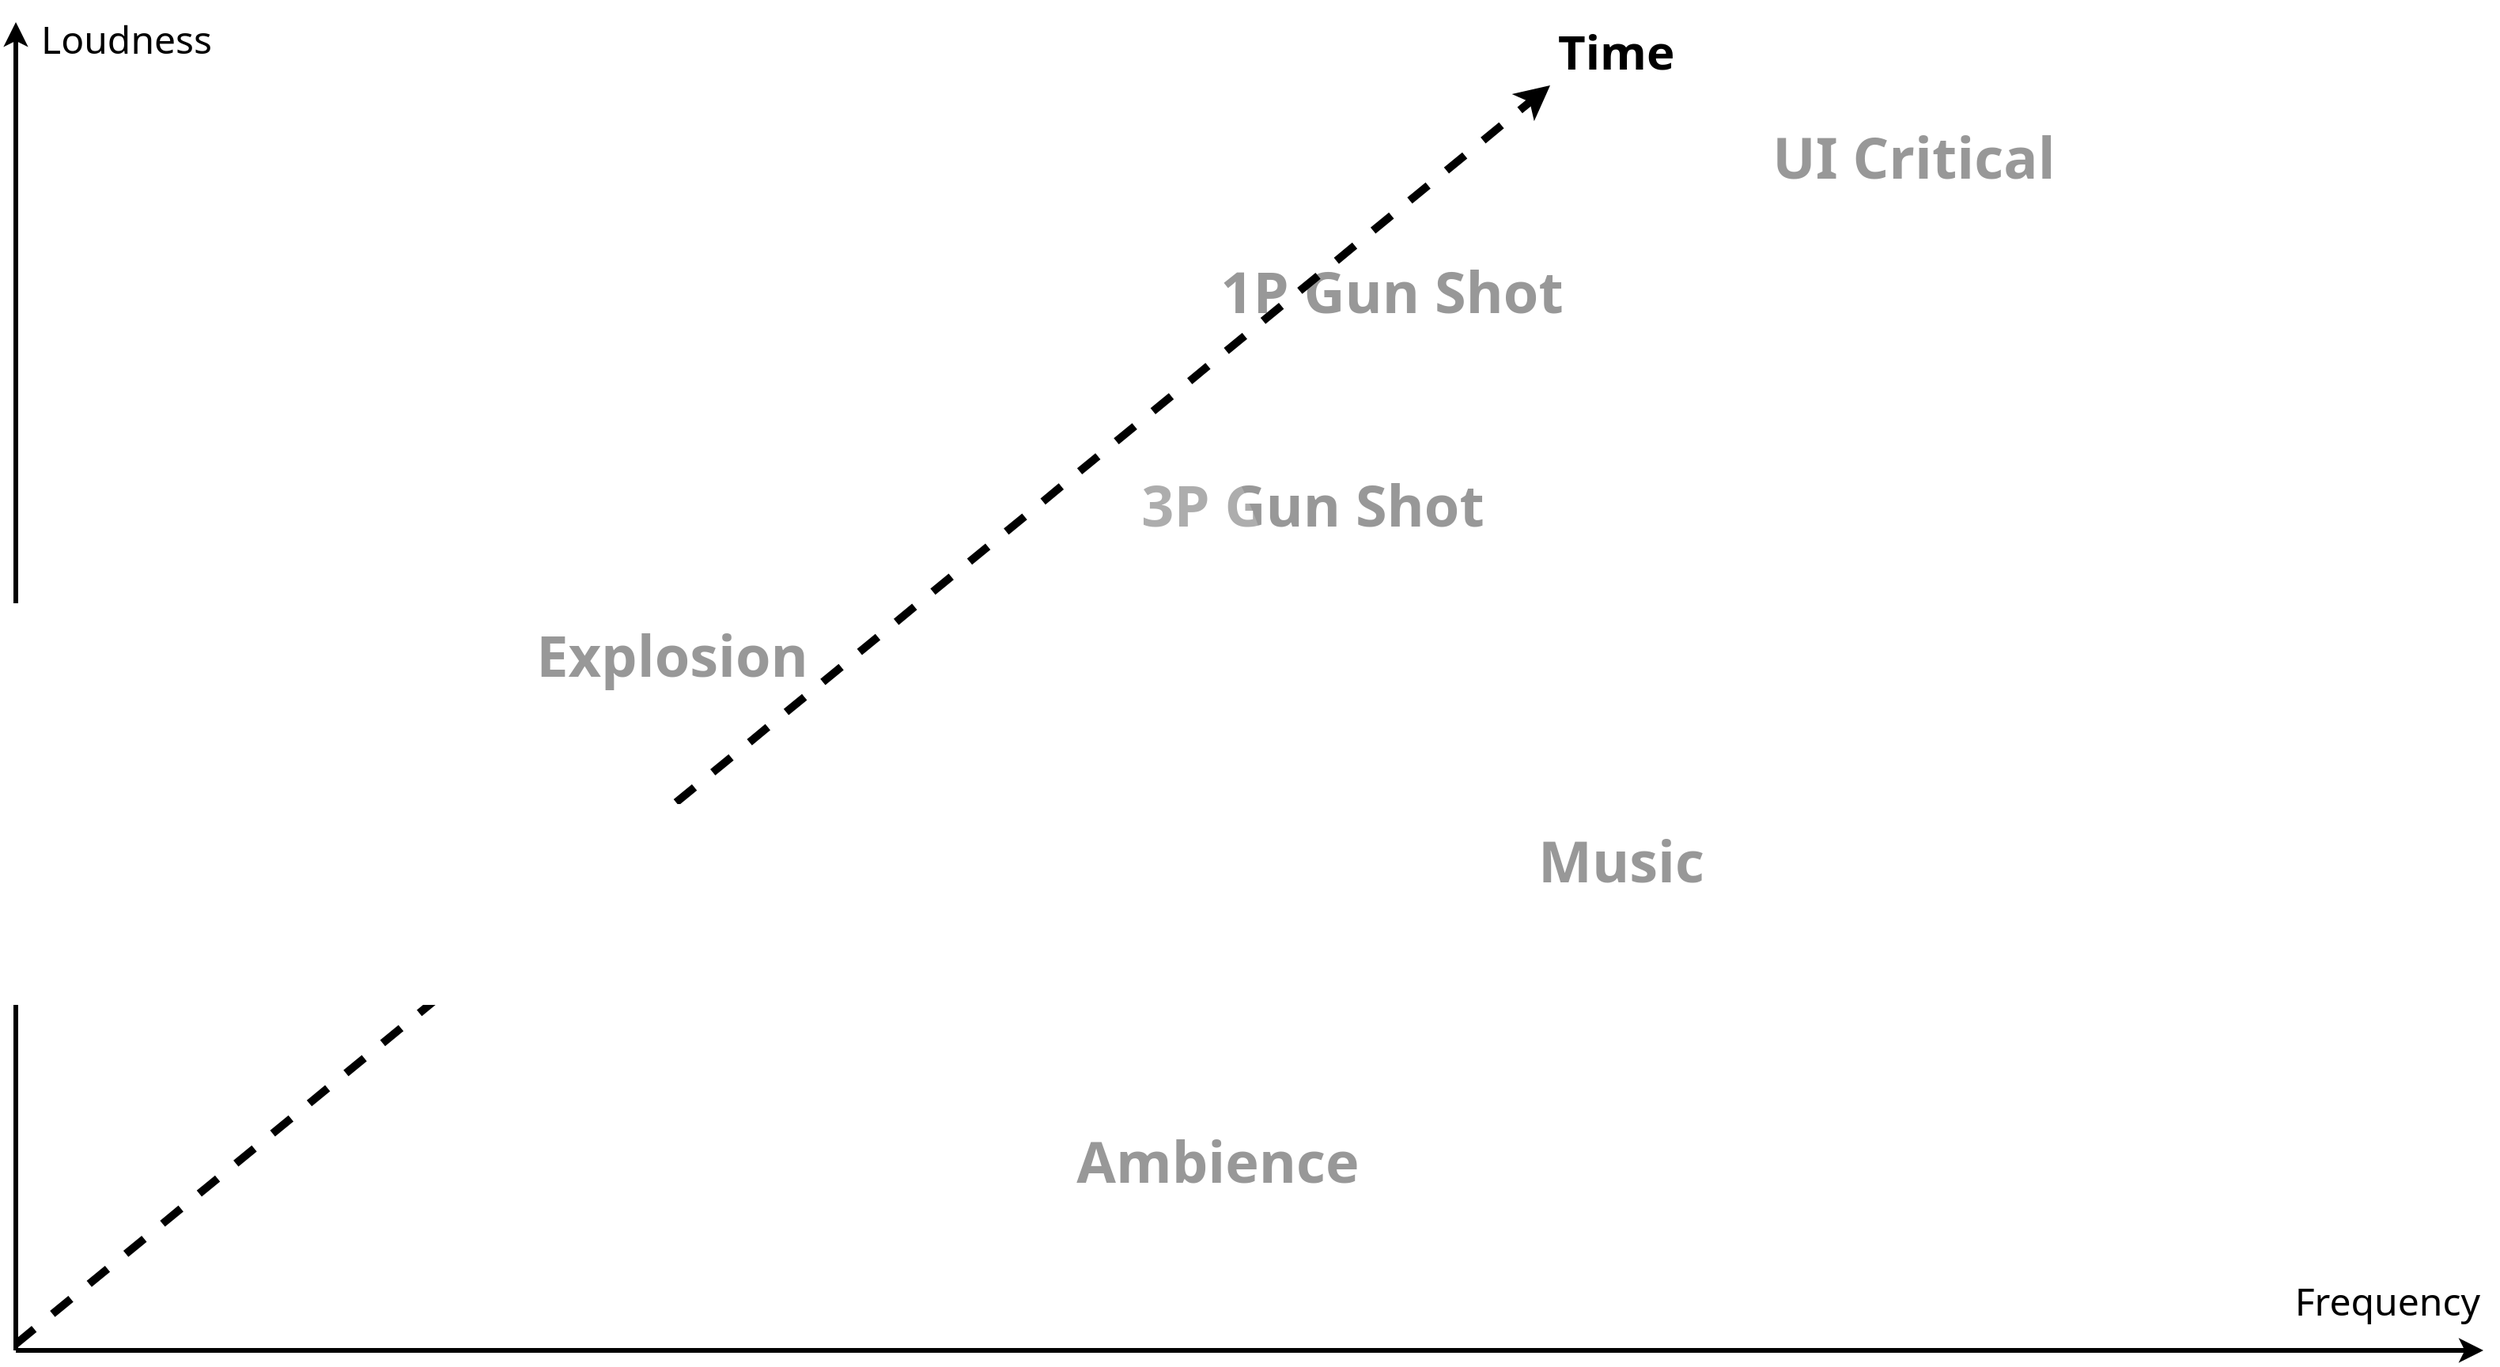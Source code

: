 <mxfile version="27.0.2">
  <diagram name="Page-1" id="x8fBk7MQE1kxmY3nRWrV">
    <mxGraphModel dx="880" dy="1456" grid="1" gridSize="10" guides="0" tooltips="1" connect="0" arrows="0" fold="1" page="1" pageScale="1" pageWidth="1920" pageHeight="1080" math="0" shadow="0">
      <root>
        <mxCell id="0" />
        <mxCell id="1" value="A" parent="0" visible="0" />
        <mxCell id="YIwaUXupgG63SPLAdWT4-1" value="" style="endArrow=classic;html=1;rounded=0;strokeWidth=3;movable=1;resizable=1;rotatable=1;deletable=1;editable=1;locked=0;connectable=1;" edge="1" parent="1">
          <mxGeometry width="50" height="50" relative="1" as="geometry">
            <mxPoint x="160" y="960" as="sourcePoint" />
            <mxPoint x="1720" y="960" as="targetPoint" />
          </mxGeometry>
        </mxCell>
        <mxCell id="YIwaUXupgG63SPLAdWT4-2" value="" style="endArrow=classic;html=1;rounded=0;strokeWidth=3;movable=1;resizable=1;rotatable=1;deletable=1;editable=1;locked=0;connectable=1;" edge="1" parent="1">
          <mxGeometry width="50" height="50" relative="1" as="geometry">
            <mxPoint x="160" y="960" as="sourcePoint" />
            <mxPoint x="160" y="120" as="targetPoint" />
          </mxGeometry>
        </mxCell>
        <mxCell id="YIwaUXupgG63SPLAdWT4-3" value="Loudness" style="text;html=1;align=left;verticalAlign=middle;whiteSpace=wrap;rounded=0;fontSize=24;movable=1;resizable=1;rotatable=1;deletable=1;editable=1;locked=0;connectable=1;fontFamily=Noto Sans;fontSource=https%3A%2F%2Ffonts.googleapis.com%2Fcss%3Ffamily%3DNoto%2BSans;" vertex="1" parent="1">
          <mxGeometry x="174" y="106" width="150" height="50" as="geometry" />
        </mxCell>
        <mxCell id="YIwaUXupgG63SPLAdWT4-4" value="Frequency" style="text;html=1;align=right;verticalAlign=middle;whiteSpace=wrap;rounded=0;fontSize=24;movable=1;resizable=1;rotatable=1;deletable=1;editable=1;locked=0;connectable=1;fontFamily=Noto Sans;fontSource=https%3A%2F%2Ffonts.googleapis.com%2Fcss%3Ffamily%3DNoto%2BSans;" vertex="1" parent="1">
          <mxGeometry x="1570" y="904" width="150" height="50" as="geometry" />
        </mxCell>
        <mxCell id="YIwaUXupgG63SPLAdWT4-7" value="Music" style="ellipse;whiteSpace=wrap;html=1;fillColor=light-dark(#FFFFFF,#6600CC);fontSize=36;fontStyle=1;fontFamily=Noto Sans;fontSource=https%3A%2F%2Ffonts.googleapis.com%2Fcss%3Ffamily%3DNoto%2BSans;strokeColor=none;opacity=50;movable=1;resizable=1;rotatable=1;deletable=1;editable=1;locked=0;connectable=1;" vertex="1" parent="1">
          <mxGeometry x="810" y="450" width="730" height="400" as="geometry" />
        </mxCell>
        <mxCell id="YIwaUXupgG63SPLAdWT4-9" value="3P Gun Shot" style="ellipse;whiteSpace=wrap;html=1;fillColor=light-dark(#FFFFFF,#FF6666);fontSize=36;fontStyle=1;fontFamily=Noto Sans;fontSource=https%3A%2F%2Ffonts.googleapis.com%2Fcss%3Ffamily%3DNoto%2BSans;strokeColor=none;opacity=50;movable=1;resizable=1;rotatable=1;deletable=1;editable=1;locked=0;connectable=1;" vertex="1" parent="1">
          <mxGeometry x="510" y="360" width="940" height="130" as="geometry" />
        </mxCell>
        <mxCell id="YIwaUXupgG63SPLAdWT4-8" value="1P Gun Shot" style="ellipse;whiteSpace=wrap;html=1;fillColor=light-dark(#FFFFFF,#FF0000);fontSize=36;fontStyle=1;fontFamily=Noto Sans;fontSource=https%3A%2F%2Ffonts.googleapis.com%2Fcss%3Ffamily%3DNoto%2BSans;strokeColor=none;opacity=50;movable=1;resizable=1;rotatable=1;deletable=1;editable=1;locked=0;connectable=1;" vertex="1" parent="1">
          <mxGeometry x="580" y="190" width="900" height="200" as="geometry" />
        </mxCell>
        <mxCell id="YIwaUXupgG63SPLAdWT4-11" value="Explosion" style="ellipse;whiteSpace=wrap;html=1;fillColor=light-dark(#FFFFFF,#3333FF);fontSize=36;fontStyle=1;fontFamily=Noto Sans;fontSource=https%3A%2F%2Ffonts.googleapis.com%2Fcss%3Ffamily%3DNoto%2BSans;strokeColor=none;opacity=50;movable=1;resizable=1;rotatable=1;deletable=1;editable=1;locked=0;connectable=1;" vertex="1" parent="1">
          <mxGeometry x="190" y="220" width="770" height="600" as="geometry" />
        </mxCell>
        <mxCell id="YIwaUXupgG63SPLAdWT4-6" value="Ambience" style="ellipse;whiteSpace=wrap;html=1;fillColor=light-dark(#FFFFFF,#CC6600);fontSize=36;fontStyle=1;fontFamily=Noto Sans;fontSource=https%3A%2F%2Ffonts.googleapis.com%2Fcss%3Ffamily%3DNoto%2BSans;strokeColor=none;opacity=50;movable=1;resizable=1;rotatable=1;deletable=1;editable=1;locked=0;connectable=1;" vertex="1" parent="1">
          <mxGeometry x="240" y="780" width="1360" height="120" as="geometry" />
        </mxCell>
        <mxCell id="YIwaUXupgG63SPLAdWT4-10" value="UI Critical" style="ellipse;whiteSpace=wrap;html=1;fillColor=light-dark(#FFFFFF,#FFFF00);fontSize=36;fontStyle=1;fontFamily=Noto Sans;fontSource=https%3A%2F%2Ffonts.googleapis.com%2Fcss%3Ffamily%3DNoto%2BSans;strokeColor=none;opacity=50;movable=1;resizable=1;rotatable=1;deletable=1;editable=1;locked=0;connectable=1;" vertex="1" parent="1">
          <mxGeometry x="1220" y="130" width="280" height="150" as="geometry" />
        </mxCell>
        <mxCell id="YIwaUXupgG63SPLAdWT4-13" value="B" parent="0" />
        <mxCell id="YIwaUXupgG63SPLAdWT4-14" value="" style="endArrow=classic;html=1;rounded=0;strokeWidth=3;movable=1;resizable=1;rotatable=1;deletable=1;editable=1;locked=0;connectable=1;" edge="1" parent="YIwaUXupgG63SPLAdWT4-13">
          <mxGeometry width="50" height="50" relative="1" as="geometry">
            <mxPoint x="2080" y="960" as="sourcePoint" />
            <mxPoint x="3640" y="960" as="targetPoint" />
          </mxGeometry>
        </mxCell>
        <mxCell id="YIwaUXupgG63SPLAdWT4-15" value="" style="endArrow=classic;html=1;rounded=0;strokeWidth=3;movable=1;resizable=1;rotatable=1;deletable=1;editable=1;locked=0;connectable=1;" edge="1" parent="YIwaUXupgG63SPLAdWT4-13">
          <mxGeometry width="50" height="50" relative="1" as="geometry">
            <mxPoint x="2080" y="960" as="sourcePoint" />
            <mxPoint x="2080" y="120" as="targetPoint" />
          </mxGeometry>
        </mxCell>
        <mxCell id="YIwaUXupgG63SPLAdWT4-16" value="Loudness" style="text;html=1;align=left;verticalAlign=middle;whiteSpace=wrap;rounded=0;fontSize=24;movable=1;resizable=1;rotatable=1;deletable=1;editable=1;locked=0;connectable=1;fontFamily=Noto Sans;fontSource=https%3A%2F%2Ffonts.googleapis.com%2Fcss%3Ffamily%3DNoto%2BSans;" vertex="1" parent="YIwaUXupgG63SPLAdWT4-13">
          <mxGeometry x="2094" y="106" width="150" height="50" as="geometry" />
        </mxCell>
        <mxCell id="YIwaUXupgG63SPLAdWT4-17" value="Frequency" style="text;html=1;align=right;verticalAlign=middle;whiteSpace=wrap;rounded=0;fontSize=24;movable=1;resizable=1;rotatable=1;deletable=1;editable=1;locked=0;connectable=1;fontFamily=Noto Sans;fontSource=https%3A%2F%2Ffonts.googleapis.com%2Fcss%3Ffamily%3DNoto%2BSans;" vertex="1" parent="YIwaUXupgG63SPLAdWT4-13">
          <mxGeometry x="3490" y="904" width="150" height="50" as="geometry" />
        </mxCell>
        <mxCell id="YIwaUXupgG63SPLAdWT4-18" value="Music" style="ellipse;whiteSpace=wrap;html=1;fillColor=light-dark(#FFFFFF,#6600CC);fontSize=36;fontStyle=1;fontFamily=Noto Sans;fontSource=https%3A%2F%2Ffonts.googleapis.com%2Fcss%3Ffamily%3DNoto%2BSans;strokeColor=none;opacity=20;movable=1;resizable=1;rotatable=1;deletable=1;editable=1;locked=0;connectable=1;textOpacity=40;" vertex="1" parent="YIwaUXupgG63SPLAdWT4-13">
          <mxGeometry x="2730" y="450" width="730" height="400" as="geometry" />
        </mxCell>
        <mxCell id="YIwaUXupgG63SPLAdWT4-19" value="3P Gun Shot" style="ellipse;whiteSpace=wrap;html=1;fillColor=light-dark(#FFFFFF,#FF6666);fontSize=36;fontStyle=1;fontFamily=Noto Sans;fontSource=https%3A%2F%2Ffonts.googleapis.com%2Fcss%3Ffamily%3DNoto%2BSans;strokeColor=none;opacity=20;movable=1;resizable=1;rotatable=1;deletable=1;editable=1;locked=0;connectable=1;textOpacity=40;" vertex="1" parent="YIwaUXupgG63SPLAdWT4-13">
          <mxGeometry x="2430" y="360" width="940" height="130" as="geometry" />
        </mxCell>
        <mxCell id="YIwaUXupgG63SPLAdWT4-20" value="1P Gun Shot" style="ellipse;whiteSpace=wrap;html=1;fillColor=light-dark(#FFFFFF,#FF0000);fontSize=36;fontStyle=1;fontFamily=Noto Sans;fontSource=https%3A%2F%2Ffonts.googleapis.com%2Fcss%3Ffamily%3DNoto%2BSans;strokeColor=none;opacity=20;movable=1;resizable=1;rotatable=1;deletable=1;editable=1;locked=0;connectable=1;textOpacity=40;" vertex="1" parent="YIwaUXupgG63SPLAdWT4-13">
          <mxGeometry x="2500" y="190" width="900" height="200" as="geometry" />
        </mxCell>
        <mxCell id="YIwaUXupgG63SPLAdWT4-21" value="Explosion" style="ellipse;whiteSpace=wrap;html=1;fillColor=light-dark(#FFFFFF,#3333FF);fontSize=36;fontStyle=1;fontFamily=Noto Sans;fontSource=https%3A%2F%2Ffonts.googleapis.com%2Fcss%3Ffamily%3DNoto%2BSans;strokeColor=none;opacity=20;movable=1;resizable=1;rotatable=1;deletable=1;editable=1;locked=0;connectable=1;textOpacity=40;" vertex="1" parent="YIwaUXupgG63SPLAdWT4-13">
          <mxGeometry x="2110" y="220" width="770" height="600" as="geometry" />
        </mxCell>
        <mxCell id="YIwaUXupgG63SPLAdWT4-22" value="Ambience" style="ellipse;whiteSpace=wrap;html=1;fillColor=light-dark(#FFFFFF,#CC6600);fontSize=36;fontStyle=1;fontFamily=Noto Sans;fontSource=https%3A%2F%2Ffonts.googleapis.com%2Fcss%3Ffamily%3DNoto%2BSans;strokeColor=none;opacity=20;movable=1;resizable=1;rotatable=1;deletable=1;editable=1;locked=0;connectable=1;textOpacity=40;" vertex="1" parent="YIwaUXupgG63SPLAdWT4-13">
          <mxGeometry x="2160" y="780" width="1360" height="120" as="geometry" />
        </mxCell>
        <mxCell id="YIwaUXupgG63SPLAdWT4-23" value="UI Critical" style="ellipse;whiteSpace=wrap;html=1;fillColor=light-dark(#FFFFFF,#FFFF00);fontSize=36;fontStyle=1;fontFamily=Noto Sans;fontSource=https%3A%2F%2Ffonts.googleapis.com%2Fcss%3Ffamily%3DNoto%2BSans;strokeColor=none;opacity=20;movable=1;resizable=1;rotatable=1;deletable=1;editable=1;locked=0;connectable=1;textOpacity=40;" vertex="1" parent="YIwaUXupgG63SPLAdWT4-13">
          <mxGeometry x="3140" y="130" width="280" height="150" as="geometry" />
        </mxCell>
        <mxCell id="YIwaUXupgG63SPLAdWT4-24" value="" style="endArrow=classic;html=1;rounded=0;strokeWidth=5;movable=1;resizable=1;rotatable=1;deletable=1;editable=1;locked=0;connectable=1;dashed=1;" edge="1" parent="YIwaUXupgG63SPLAdWT4-13">
          <mxGeometry width="50" height="50" relative="1" as="geometry">
            <mxPoint x="2080" y="956" as="sourcePoint" />
            <mxPoint x="3050" y="160" as="targetPoint" />
          </mxGeometry>
        </mxCell>
        <mxCell id="YIwaUXupgG63SPLAdWT4-26" value="Time" style="text;html=1;align=left;verticalAlign=middle;whiteSpace=wrap;rounded=0;fontSize=30;movable=1;resizable=1;rotatable=1;deletable=1;editable=1;locked=0;connectable=1;fontFamily=Noto Sans;fontSource=https%3A%2F%2Ffonts.googleapis.com%2Fcss%3Ffamily%3DNoto%2BSans;fontStyle=1" vertex="1" parent="YIwaUXupgG63SPLAdWT4-13">
          <mxGeometry x="3053" y="113" width="100" height="50" as="geometry" />
        </mxCell>
      </root>
    </mxGraphModel>
  </diagram>
</mxfile>

